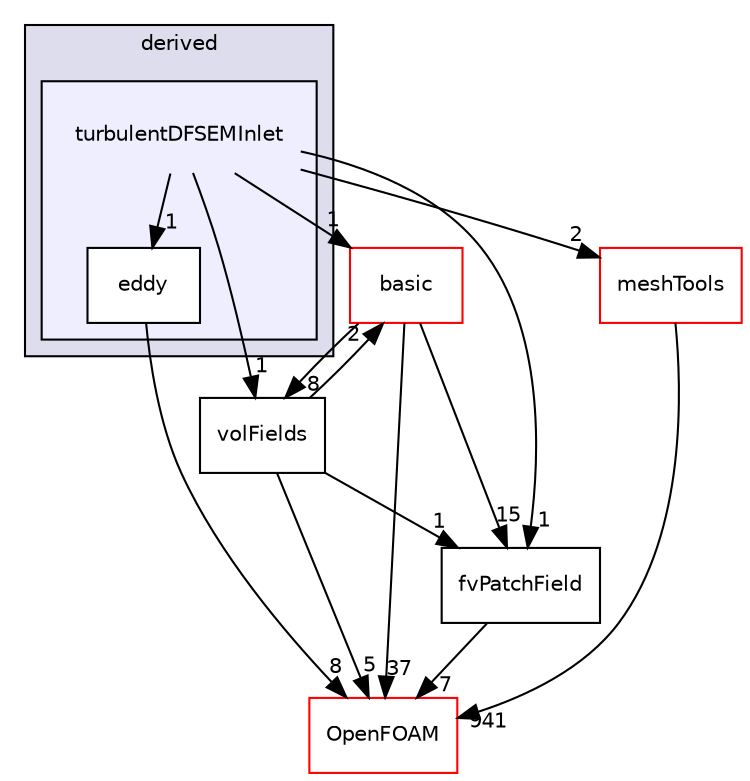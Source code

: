 digraph "src/finiteVolume/fields/fvPatchFields/derived/turbulentDFSEMInlet" {
  bgcolor=transparent;
  compound=true
  node [ fontsize="10", fontname="Helvetica"];
  edge [ labelfontsize="10", labelfontname="Helvetica"];
  subgraph clusterdir_ece9aa6b5af9a7776a75b0c1993b0910 {
    graph [ bgcolor="#ddddee", pencolor="black", label="derived" fontname="Helvetica", fontsize="10", URL="dir_ece9aa6b5af9a7776a75b0c1993b0910.html"]
  subgraph clusterdir_8f5151bdd5df8a5e22c963d91165a987 {
    graph [ bgcolor="#eeeeff", pencolor="black", label="" URL="dir_8f5151bdd5df8a5e22c963d91165a987.html"];
    dir_8f5151bdd5df8a5e22c963d91165a987 [shape=plaintext label="turbulentDFSEMInlet"];
    dir_5c41244876e4a83084aa1ecc5026f0bf [shape=box label="eddy" color="black" fillcolor="white" style="filled" URL="dir_5c41244876e4a83084aa1ecc5026f0bf.html"];
  }
  }
  dir_546b14c9025d30bb5b92fa069dbdd82c [shape=box label="basic" color="red" URL="dir_546b14c9025d30bb5b92fa069dbdd82c.html"];
  dir_ae30ad0bef50cf391b24c614251bb9fd [shape=box label="meshTools" color="red" URL="dir_ae30ad0bef50cf391b24c614251bb9fd.html"];
  dir_6b9423849569a7ee618201e7cfce9eaa [shape=box label="fvPatchField" URL="dir_6b9423849569a7ee618201e7cfce9eaa.html"];
  dir_bd8bf7fa65467c460a50eacc456ce356 [shape=box label="volFields" URL="dir_bd8bf7fa65467c460a50eacc456ce356.html"];
  dir_c5473ff19b20e6ec4dfe5c310b3778a8 [shape=box label="OpenFOAM" color="red" URL="dir_c5473ff19b20e6ec4dfe5c310b3778a8.html"];
  dir_546b14c9025d30bb5b92fa069dbdd82c->dir_6b9423849569a7ee618201e7cfce9eaa [headlabel="15", labeldistance=1.5 headhref="dir_000892_001008.html"];
  dir_546b14c9025d30bb5b92fa069dbdd82c->dir_bd8bf7fa65467c460a50eacc456ce356 [headlabel="8", labeldistance=1.5 headhref="dir_000892_001029.html"];
  dir_546b14c9025d30bb5b92fa069dbdd82c->dir_c5473ff19b20e6ec4dfe5c310b3778a8 [headlabel="37", labeldistance=1.5 headhref="dir_000892_002151.html"];
  dir_ae30ad0bef50cf391b24c614251bb9fd->dir_c5473ff19b20e6ec4dfe5c310b3778a8 [headlabel="941", labeldistance=1.5 headhref="dir_001949_002151.html"];
  dir_5c41244876e4a83084aa1ecc5026f0bf->dir_c5473ff19b20e6ec4dfe5c310b3778a8 [headlabel="8", labeldistance=1.5 headhref="dir_000991_002151.html"];
  dir_8f5151bdd5df8a5e22c963d91165a987->dir_546b14c9025d30bb5b92fa069dbdd82c [headlabel="1", labeldistance=1.5 headhref="dir_000990_000892.html"];
  dir_8f5151bdd5df8a5e22c963d91165a987->dir_ae30ad0bef50cf391b24c614251bb9fd [headlabel="2", labeldistance=1.5 headhref="dir_000990_001949.html"];
  dir_8f5151bdd5df8a5e22c963d91165a987->dir_5c41244876e4a83084aa1ecc5026f0bf [headlabel="1", labeldistance=1.5 headhref="dir_000990_000991.html"];
  dir_8f5151bdd5df8a5e22c963d91165a987->dir_6b9423849569a7ee618201e7cfce9eaa [headlabel="1", labeldistance=1.5 headhref="dir_000990_001008.html"];
  dir_8f5151bdd5df8a5e22c963d91165a987->dir_bd8bf7fa65467c460a50eacc456ce356 [headlabel="1", labeldistance=1.5 headhref="dir_000990_001029.html"];
  dir_6b9423849569a7ee618201e7cfce9eaa->dir_c5473ff19b20e6ec4dfe5c310b3778a8 [headlabel="7", labeldistance=1.5 headhref="dir_001008_002151.html"];
  dir_bd8bf7fa65467c460a50eacc456ce356->dir_546b14c9025d30bb5b92fa069dbdd82c [headlabel="2", labeldistance=1.5 headhref="dir_001029_000892.html"];
  dir_bd8bf7fa65467c460a50eacc456ce356->dir_6b9423849569a7ee618201e7cfce9eaa [headlabel="1", labeldistance=1.5 headhref="dir_001029_001008.html"];
  dir_bd8bf7fa65467c460a50eacc456ce356->dir_c5473ff19b20e6ec4dfe5c310b3778a8 [headlabel="5", labeldistance=1.5 headhref="dir_001029_002151.html"];
}
